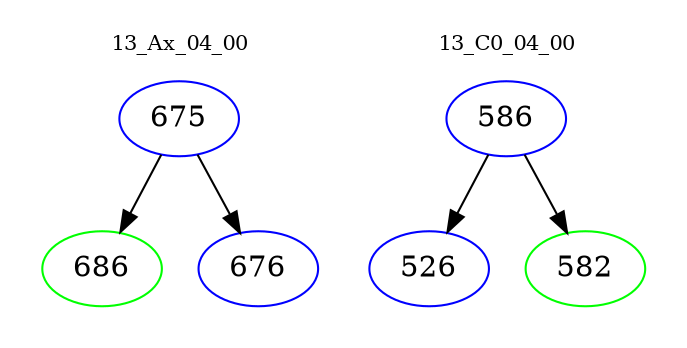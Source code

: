 digraph{
subgraph cluster_0 {
color = white
label = "13_Ax_04_00";
fontsize=10;
T0_675 [label="675", color="blue"]
T0_675 -> T0_686 [color="black"]
T0_686 [label="686", color="green"]
T0_675 -> T0_676 [color="black"]
T0_676 [label="676", color="blue"]
}
subgraph cluster_1 {
color = white
label = "13_C0_04_00";
fontsize=10;
T1_586 [label="586", color="blue"]
T1_586 -> T1_526 [color="black"]
T1_526 [label="526", color="blue"]
T1_586 -> T1_582 [color="black"]
T1_582 [label="582", color="green"]
}
}
